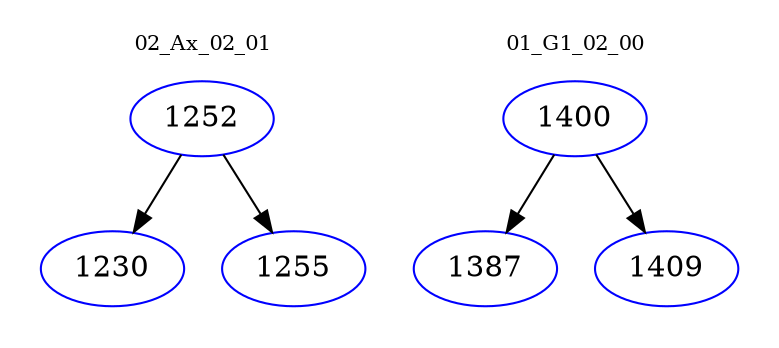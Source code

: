 digraph{
subgraph cluster_0 {
color = white
label = "02_Ax_02_01";
fontsize=10;
T0_1252 [label="1252", color="blue"]
T0_1252 -> T0_1230 [color="black"]
T0_1230 [label="1230", color="blue"]
T0_1252 -> T0_1255 [color="black"]
T0_1255 [label="1255", color="blue"]
}
subgraph cluster_1 {
color = white
label = "01_G1_02_00";
fontsize=10;
T1_1400 [label="1400", color="blue"]
T1_1400 -> T1_1387 [color="black"]
T1_1387 [label="1387", color="blue"]
T1_1400 -> T1_1409 [color="black"]
T1_1409 [label="1409", color="blue"]
}
}
